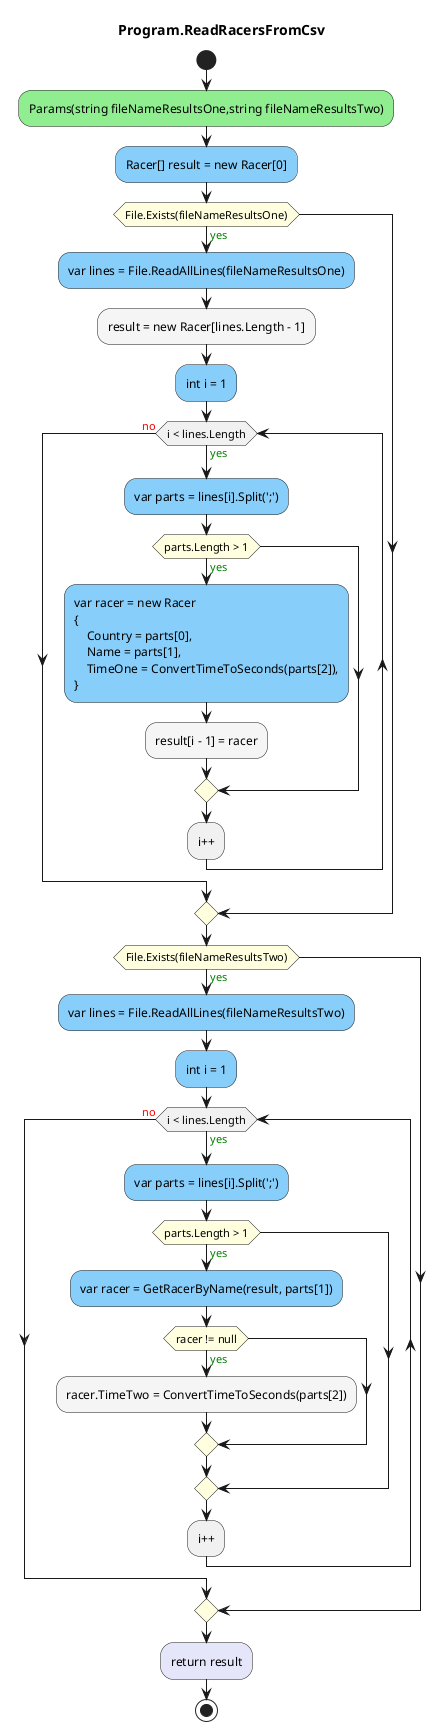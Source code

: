 @startuml Program.ReadRacersFromCsv
title Program.ReadRacersFromCsv
start
#LightGreen:Params(string fileNameResultsOne,string fileNameResultsTwo);
#LightSkyBlue:Racer[] result = new Racer[0];
#LightYellow:if (File.Exists(fileNameResultsOne)) then (<color:green>yes)
        #LightSkyBlue:var lines = File.ReadAllLines(fileNameResultsOne);
        #WhiteSmoke:result = new Racer[lines.Length - 1];
        #LightSkyBlue:int i = 1;
        while (i < lines.Length) is (<color:green>yes)
                #LightSkyBlue:var parts = lines[i].Split(';');
                #LightYellow:if (parts.Length > 1) then (<color:green>yes)
                        #LightSkyBlue:var racer = new Racer
                        {
                            Country = parts[0],
                            Name = parts[1],
                            TimeOne = ConvertTimeToSeconds(parts[2]),
                        };
                        #WhiteSmoke:result[i - 1] = racer;
                endif
        :i++;
        endwhile (<color:red>no)
endif
#LightYellow:if (File.Exists(fileNameResultsTwo)) then (<color:green>yes)
        #LightSkyBlue:var lines = File.ReadAllLines(fileNameResultsTwo);
        #LightSkyBlue:int i = 1;
        while (i < lines.Length) is (<color:green>yes)
                #LightSkyBlue:var parts = lines[i].Split(';');
                #LightYellow:if (parts.Length > 1) then (<color:green>yes)
                        #LightSkyBlue:var racer = GetRacerByName(result, parts[1]);
                        #LightYellow:if (racer != null) then (<color:green>yes)
                                #WhiteSmoke:racer.TimeTwo = ConvertTimeToSeconds(parts[2]);
                        endif
                endif
        :i++;
        endwhile (<color:red>no)
endif
#Lavender:return result;
stop
@enduml
